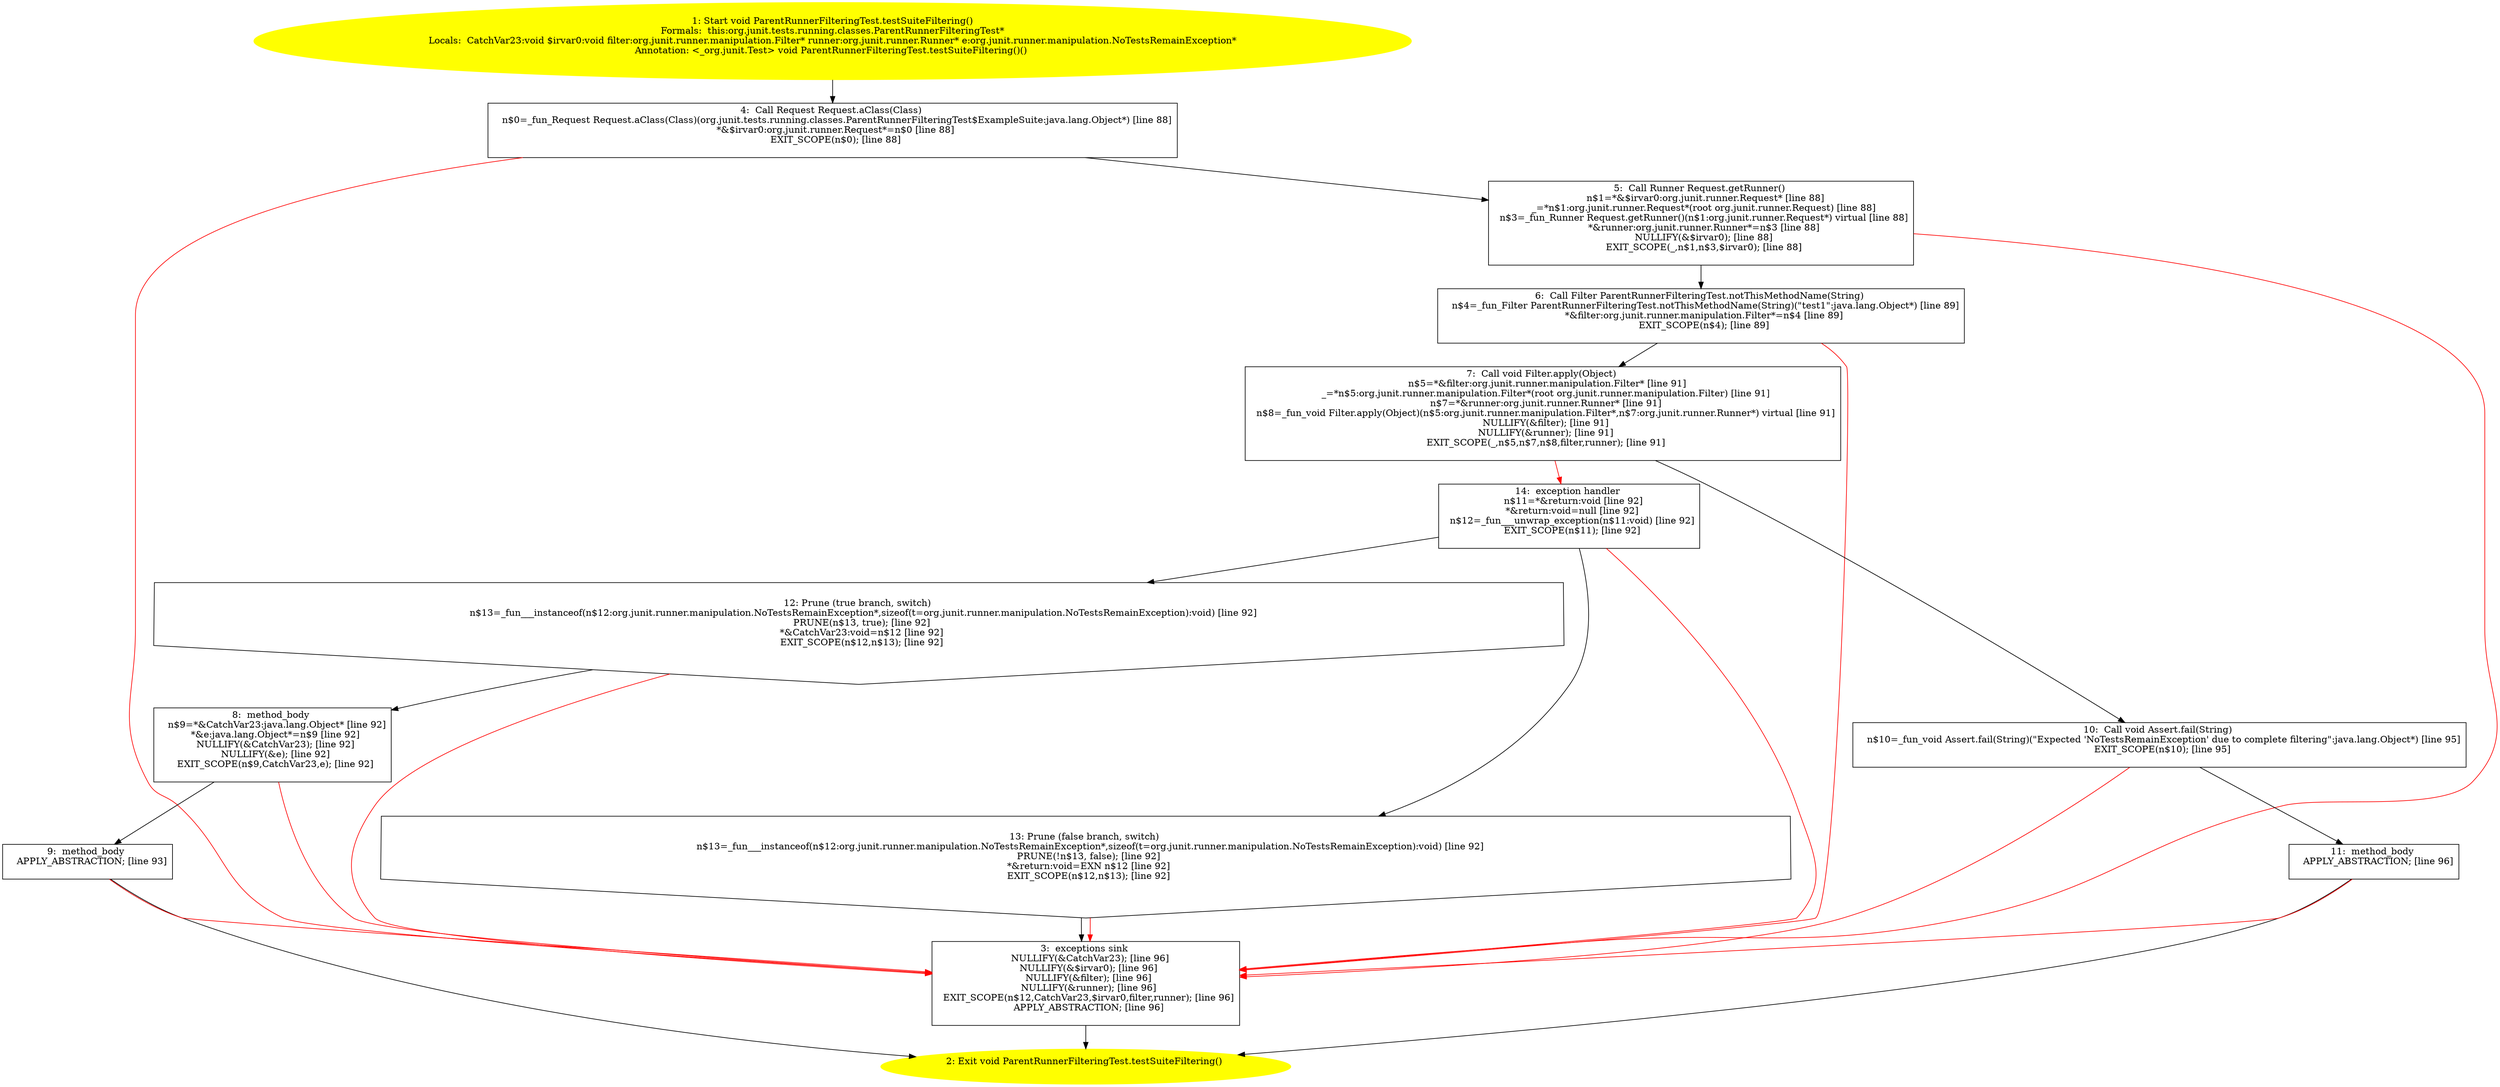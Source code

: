 /* @generated */
digraph cfg {
"org.junit.tests.running.classes.ParentRunnerFilteringTest.testSuiteFiltering():void.55e4cf491b584196b03042996a9b7acb_1" [label="1: Start void ParentRunnerFilteringTest.testSuiteFiltering()\nFormals:  this:org.junit.tests.running.classes.ParentRunnerFilteringTest*\nLocals:  CatchVar23:void $irvar0:void filter:org.junit.runner.manipulation.Filter* runner:org.junit.runner.Runner* e:org.junit.runner.manipulation.NoTestsRemainException*\nAnnotation: <_org.junit.Test> void ParentRunnerFilteringTest.testSuiteFiltering()() \n  " color=yellow style=filled]
	

	 "org.junit.tests.running.classes.ParentRunnerFilteringTest.testSuiteFiltering():void.55e4cf491b584196b03042996a9b7acb_1" -> "org.junit.tests.running.classes.ParentRunnerFilteringTest.testSuiteFiltering():void.55e4cf491b584196b03042996a9b7acb_4" ;
"org.junit.tests.running.classes.ParentRunnerFilteringTest.testSuiteFiltering():void.55e4cf491b584196b03042996a9b7acb_2" [label="2: Exit void ParentRunnerFilteringTest.testSuiteFiltering() \n  " color=yellow style=filled]
	

"org.junit.tests.running.classes.ParentRunnerFilteringTest.testSuiteFiltering():void.55e4cf491b584196b03042996a9b7acb_3" [label="3:  exceptions sink \n   NULLIFY(&CatchVar23); [line 96]\n  NULLIFY(&$irvar0); [line 96]\n  NULLIFY(&filter); [line 96]\n  NULLIFY(&runner); [line 96]\n  EXIT_SCOPE(n$12,CatchVar23,$irvar0,filter,runner); [line 96]\n  APPLY_ABSTRACTION; [line 96]\n " shape="box"]
	

	 "org.junit.tests.running.classes.ParentRunnerFilteringTest.testSuiteFiltering():void.55e4cf491b584196b03042996a9b7acb_3" -> "org.junit.tests.running.classes.ParentRunnerFilteringTest.testSuiteFiltering():void.55e4cf491b584196b03042996a9b7acb_2" ;
"org.junit.tests.running.classes.ParentRunnerFilteringTest.testSuiteFiltering():void.55e4cf491b584196b03042996a9b7acb_4" [label="4:  Call Request Request.aClass(Class) \n   n$0=_fun_Request Request.aClass(Class)(org.junit.tests.running.classes.ParentRunnerFilteringTest$ExampleSuite:java.lang.Object*) [line 88]\n  *&$irvar0:org.junit.runner.Request*=n$0 [line 88]\n  EXIT_SCOPE(n$0); [line 88]\n " shape="box"]
	

	 "org.junit.tests.running.classes.ParentRunnerFilteringTest.testSuiteFiltering():void.55e4cf491b584196b03042996a9b7acb_4" -> "org.junit.tests.running.classes.ParentRunnerFilteringTest.testSuiteFiltering():void.55e4cf491b584196b03042996a9b7acb_5" ;
	 "org.junit.tests.running.classes.ParentRunnerFilteringTest.testSuiteFiltering():void.55e4cf491b584196b03042996a9b7acb_4" -> "org.junit.tests.running.classes.ParentRunnerFilteringTest.testSuiteFiltering():void.55e4cf491b584196b03042996a9b7acb_3" [color="red" ];
"org.junit.tests.running.classes.ParentRunnerFilteringTest.testSuiteFiltering():void.55e4cf491b584196b03042996a9b7acb_5" [label="5:  Call Runner Request.getRunner() \n   n$1=*&$irvar0:org.junit.runner.Request* [line 88]\n  _=*n$1:org.junit.runner.Request*(root org.junit.runner.Request) [line 88]\n  n$3=_fun_Runner Request.getRunner()(n$1:org.junit.runner.Request*) virtual [line 88]\n  *&runner:org.junit.runner.Runner*=n$3 [line 88]\n  NULLIFY(&$irvar0); [line 88]\n  EXIT_SCOPE(_,n$1,n$3,$irvar0); [line 88]\n " shape="box"]
	

	 "org.junit.tests.running.classes.ParentRunnerFilteringTest.testSuiteFiltering():void.55e4cf491b584196b03042996a9b7acb_5" -> "org.junit.tests.running.classes.ParentRunnerFilteringTest.testSuiteFiltering():void.55e4cf491b584196b03042996a9b7acb_6" ;
	 "org.junit.tests.running.classes.ParentRunnerFilteringTest.testSuiteFiltering():void.55e4cf491b584196b03042996a9b7acb_5" -> "org.junit.tests.running.classes.ParentRunnerFilteringTest.testSuiteFiltering():void.55e4cf491b584196b03042996a9b7acb_3" [color="red" ];
"org.junit.tests.running.classes.ParentRunnerFilteringTest.testSuiteFiltering():void.55e4cf491b584196b03042996a9b7acb_6" [label="6:  Call Filter ParentRunnerFilteringTest.notThisMethodName(String) \n   n$4=_fun_Filter ParentRunnerFilteringTest.notThisMethodName(String)(\"test1\":java.lang.Object*) [line 89]\n  *&filter:org.junit.runner.manipulation.Filter*=n$4 [line 89]\n  EXIT_SCOPE(n$4); [line 89]\n " shape="box"]
	

	 "org.junit.tests.running.classes.ParentRunnerFilteringTest.testSuiteFiltering():void.55e4cf491b584196b03042996a9b7acb_6" -> "org.junit.tests.running.classes.ParentRunnerFilteringTest.testSuiteFiltering():void.55e4cf491b584196b03042996a9b7acb_7" ;
	 "org.junit.tests.running.classes.ParentRunnerFilteringTest.testSuiteFiltering():void.55e4cf491b584196b03042996a9b7acb_6" -> "org.junit.tests.running.classes.ParentRunnerFilteringTest.testSuiteFiltering():void.55e4cf491b584196b03042996a9b7acb_3" [color="red" ];
"org.junit.tests.running.classes.ParentRunnerFilteringTest.testSuiteFiltering():void.55e4cf491b584196b03042996a9b7acb_7" [label="7:  Call void Filter.apply(Object) \n   n$5=*&filter:org.junit.runner.manipulation.Filter* [line 91]\n  _=*n$5:org.junit.runner.manipulation.Filter*(root org.junit.runner.manipulation.Filter) [line 91]\n  n$7=*&runner:org.junit.runner.Runner* [line 91]\n  n$8=_fun_void Filter.apply(Object)(n$5:org.junit.runner.manipulation.Filter*,n$7:org.junit.runner.Runner*) virtual [line 91]\n  NULLIFY(&filter); [line 91]\n  NULLIFY(&runner); [line 91]\n  EXIT_SCOPE(_,n$5,n$7,n$8,filter,runner); [line 91]\n " shape="box"]
	

	 "org.junit.tests.running.classes.ParentRunnerFilteringTest.testSuiteFiltering():void.55e4cf491b584196b03042996a9b7acb_7" -> "org.junit.tests.running.classes.ParentRunnerFilteringTest.testSuiteFiltering():void.55e4cf491b584196b03042996a9b7acb_10" ;
	 "org.junit.tests.running.classes.ParentRunnerFilteringTest.testSuiteFiltering():void.55e4cf491b584196b03042996a9b7acb_7" -> "org.junit.tests.running.classes.ParentRunnerFilteringTest.testSuiteFiltering():void.55e4cf491b584196b03042996a9b7acb_14" [color="red" ];
"org.junit.tests.running.classes.ParentRunnerFilteringTest.testSuiteFiltering():void.55e4cf491b584196b03042996a9b7acb_8" [label="8:  method_body \n   n$9=*&CatchVar23:java.lang.Object* [line 92]\n  *&e:java.lang.Object*=n$9 [line 92]\n  NULLIFY(&CatchVar23); [line 92]\n  NULLIFY(&e); [line 92]\n  EXIT_SCOPE(n$9,CatchVar23,e); [line 92]\n " shape="box"]
	

	 "org.junit.tests.running.classes.ParentRunnerFilteringTest.testSuiteFiltering():void.55e4cf491b584196b03042996a9b7acb_8" -> "org.junit.tests.running.classes.ParentRunnerFilteringTest.testSuiteFiltering():void.55e4cf491b584196b03042996a9b7acb_9" ;
	 "org.junit.tests.running.classes.ParentRunnerFilteringTest.testSuiteFiltering():void.55e4cf491b584196b03042996a9b7acb_8" -> "org.junit.tests.running.classes.ParentRunnerFilteringTest.testSuiteFiltering():void.55e4cf491b584196b03042996a9b7acb_3" [color="red" ];
"org.junit.tests.running.classes.ParentRunnerFilteringTest.testSuiteFiltering():void.55e4cf491b584196b03042996a9b7acb_9" [label="9:  method_body \n   APPLY_ABSTRACTION; [line 93]\n " shape="box"]
	

	 "org.junit.tests.running.classes.ParentRunnerFilteringTest.testSuiteFiltering():void.55e4cf491b584196b03042996a9b7acb_9" -> "org.junit.tests.running.classes.ParentRunnerFilteringTest.testSuiteFiltering():void.55e4cf491b584196b03042996a9b7acb_2" ;
	 "org.junit.tests.running.classes.ParentRunnerFilteringTest.testSuiteFiltering():void.55e4cf491b584196b03042996a9b7acb_9" -> "org.junit.tests.running.classes.ParentRunnerFilteringTest.testSuiteFiltering():void.55e4cf491b584196b03042996a9b7acb_3" [color="red" ];
"org.junit.tests.running.classes.ParentRunnerFilteringTest.testSuiteFiltering():void.55e4cf491b584196b03042996a9b7acb_10" [label="10:  Call void Assert.fail(String) \n   n$10=_fun_void Assert.fail(String)(\"Expected 'NoTestsRemainException' due to complete filtering\":java.lang.Object*) [line 95]\n  EXIT_SCOPE(n$10); [line 95]\n " shape="box"]
	

	 "org.junit.tests.running.classes.ParentRunnerFilteringTest.testSuiteFiltering():void.55e4cf491b584196b03042996a9b7acb_10" -> "org.junit.tests.running.classes.ParentRunnerFilteringTest.testSuiteFiltering():void.55e4cf491b584196b03042996a9b7acb_11" ;
	 "org.junit.tests.running.classes.ParentRunnerFilteringTest.testSuiteFiltering():void.55e4cf491b584196b03042996a9b7acb_10" -> "org.junit.tests.running.classes.ParentRunnerFilteringTest.testSuiteFiltering():void.55e4cf491b584196b03042996a9b7acb_3" [color="red" ];
"org.junit.tests.running.classes.ParentRunnerFilteringTest.testSuiteFiltering():void.55e4cf491b584196b03042996a9b7acb_11" [label="11:  method_body \n   APPLY_ABSTRACTION; [line 96]\n " shape="box"]
	

	 "org.junit.tests.running.classes.ParentRunnerFilteringTest.testSuiteFiltering():void.55e4cf491b584196b03042996a9b7acb_11" -> "org.junit.tests.running.classes.ParentRunnerFilteringTest.testSuiteFiltering():void.55e4cf491b584196b03042996a9b7acb_2" ;
	 "org.junit.tests.running.classes.ParentRunnerFilteringTest.testSuiteFiltering():void.55e4cf491b584196b03042996a9b7acb_11" -> "org.junit.tests.running.classes.ParentRunnerFilteringTest.testSuiteFiltering():void.55e4cf491b584196b03042996a9b7acb_3" [color="red" ];
"org.junit.tests.running.classes.ParentRunnerFilteringTest.testSuiteFiltering():void.55e4cf491b584196b03042996a9b7acb_12" [label="12: Prune (true branch, switch) \n   n$13=_fun___instanceof(n$12:org.junit.runner.manipulation.NoTestsRemainException*,sizeof(t=org.junit.runner.manipulation.NoTestsRemainException):void) [line 92]\n  PRUNE(n$13, true); [line 92]\n  *&CatchVar23:void=n$12 [line 92]\n  EXIT_SCOPE(n$12,n$13); [line 92]\n " shape="invhouse"]
	

	 "org.junit.tests.running.classes.ParentRunnerFilteringTest.testSuiteFiltering():void.55e4cf491b584196b03042996a9b7acb_12" -> "org.junit.tests.running.classes.ParentRunnerFilteringTest.testSuiteFiltering():void.55e4cf491b584196b03042996a9b7acb_8" ;
	 "org.junit.tests.running.classes.ParentRunnerFilteringTest.testSuiteFiltering():void.55e4cf491b584196b03042996a9b7acb_12" -> "org.junit.tests.running.classes.ParentRunnerFilteringTest.testSuiteFiltering():void.55e4cf491b584196b03042996a9b7acb_3" [color="red" ];
"org.junit.tests.running.classes.ParentRunnerFilteringTest.testSuiteFiltering():void.55e4cf491b584196b03042996a9b7acb_13" [label="13: Prune (false branch, switch) \n   n$13=_fun___instanceof(n$12:org.junit.runner.manipulation.NoTestsRemainException*,sizeof(t=org.junit.runner.manipulation.NoTestsRemainException):void) [line 92]\n  PRUNE(!n$13, false); [line 92]\n  *&return:void=EXN n$12 [line 92]\n  EXIT_SCOPE(n$12,n$13); [line 92]\n " shape="invhouse"]
	

	 "org.junit.tests.running.classes.ParentRunnerFilteringTest.testSuiteFiltering():void.55e4cf491b584196b03042996a9b7acb_13" -> "org.junit.tests.running.classes.ParentRunnerFilteringTest.testSuiteFiltering():void.55e4cf491b584196b03042996a9b7acb_3" ;
	 "org.junit.tests.running.classes.ParentRunnerFilteringTest.testSuiteFiltering():void.55e4cf491b584196b03042996a9b7acb_13" -> "org.junit.tests.running.classes.ParentRunnerFilteringTest.testSuiteFiltering():void.55e4cf491b584196b03042996a9b7acb_3" [color="red" ];
"org.junit.tests.running.classes.ParentRunnerFilteringTest.testSuiteFiltering():void.55e4cf491b584196b03042996a9b7acb_14" [label="14:  exception handler \n   n$11=*&return:void [line 92]\n  *&return:void=null [line 92]\n  n$12=_fun___unwrap_exception(n$11:void) [line 92]\n  EXIT_SCOPE(n$11); [line 92]\n " shape="box"]
	

	 "org.junit.tests.running.classes.ParentRunnerFilteringTest.testSuiteFiltering():void.55e4cf491b584196b03042996a9b7acb_14" -> "org.junit.tests.running.classes.ParentRunnerFilteringTest.testSuiteFiltering():void.55e4cf491b584196b03042996a9b7acb_12" ;
	 "org.junit.tests.running.classes.ParentRunnerFilteringTest.testSuiteFiltering():void.55e4cf491b584196b03042996a9b7acb_14" -> "org.junit.tests.running.classes.ParentRunnerFilteringTest.testSuiteFiltering():void.55e4cf491b584196b03042996a9b7acb_13" ;
	 "org.junit.tests.running.classes.ParentRunnerFilteringTest.testSuiteFiltering():void.55e4cf491b584196b03042996a9b7acb_14" -> "org.junit.tests.running.classes.ParentRunnerFilteringTest.testSuiteFiltering():void.55e4cf491b584196b03042996a9b7acb_3" [color="red" ];
}
